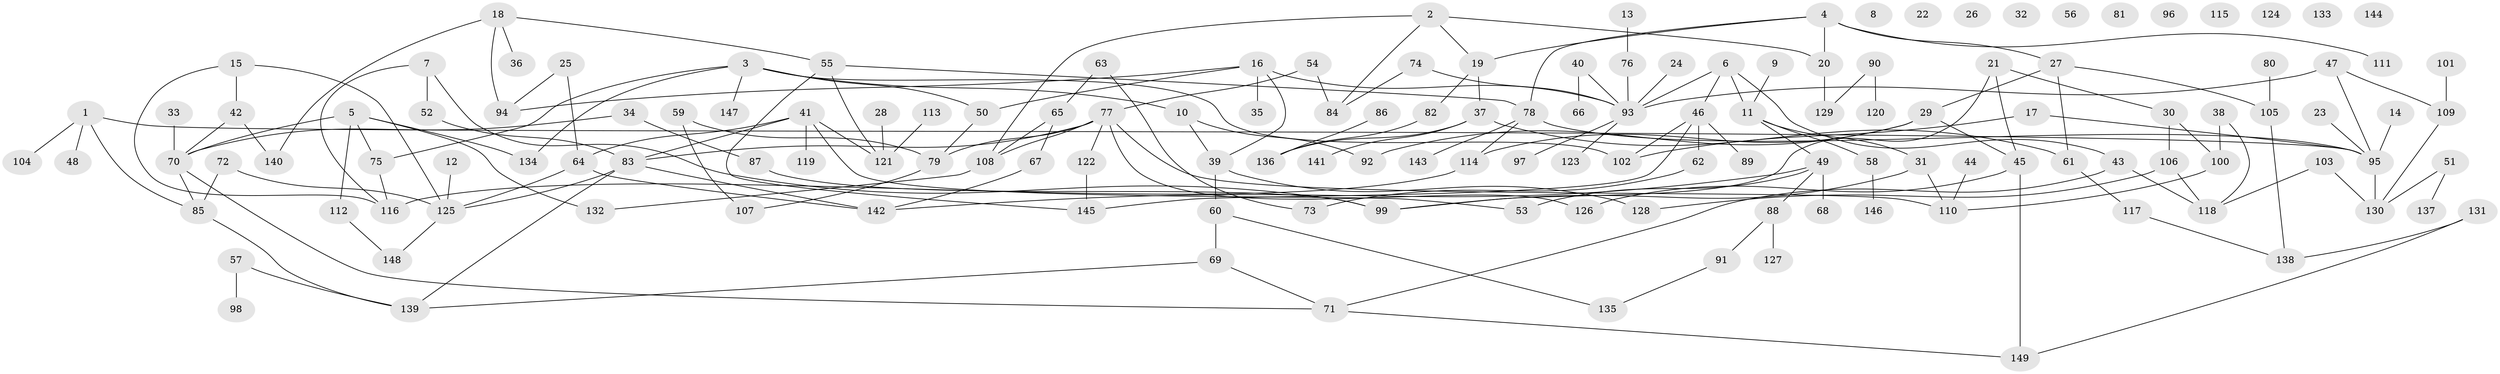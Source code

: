 // coarse degree distribution, {4: 0.16326530612244897, 3: 0.14285714285714285, 7: 0.061224489795918366, 8: 0.02040816326530612, 11: 0.02040816326530612, 2: 0.12244897959183673, 5: 0.1836734693877551, 6: 0.08163265306122448, 1: 0.20408163265306123}
// Generated by graph-tools (version 1.1) at 2025/35/03/04/25 23:35:52]
// undirected, 149 vertices, 189 edges
graph export_dot {
  node [color=gray90,style=filled];
  1;
  2;
  3;
  4;
  5;
  6;
  7;
  8;
  9;
  10;
  11;
  12;
  13;
  14;
  15;
  16;
  17;
  18;
  19;
  20;
  21;
  22;
  23;
  24;
  25;
  26;
  27;
  28;
  29;
  30;
  31;
  32;
  33;
  34;
  35;
  36;
  37;
  38;
  39;
  40;
  41;
  42;
  43;
  44;
  45;
  46;
  47;
  48;
  49;
  50;
  51;
  52;
  53;
  54;
  55;
  56;
  57;
  58;
  59;
  60;
  61;
  62;
  63;
  64;
  65;
  66;
  67;
  68;
  69;
  70;
  71;
  72;
  73;
  74;
  75;
  76;
  77;
  78;
  79;
  80;
  81;
  82;
  83;
  84;
  85;
  86;
  87;
  88;
  89;
  90;
  91;
  92;
  93;
  94;
  95;
  96;
  97;
  98;
  99;
  100;
  101;
  102;
  103;
  104;
  105;
  106;
  107;
  108;
  109;
  110;
  111;
  112;
  113;
  114;
  115;
  116;
  117;
  118;
  119;
  120;
  121;
  122;
  123;
  124;
  125;
  126;
  127;
  128;
  129;
  130;
  131;
  132;
  133;
  134;
  135;
  136;
  137;
  138;
  139;
  140;
  141;
  142;
  143;
  144;
  145;
  146;
  147;
  148;
  149;
  1 -- 48;
  1 -- 85;
  1 -- 95;
  1 -- 104;
  2 -- 19;
  2 -- 20;
  2 -- 84;
  2 -- 108;
  3 -- 10;
  3 -- 50;
  3 -- 75;
  3 -- 102;
  3 -- 134;
  3 -- 147;
  4 -- 19;
  4 -- 20;
  4 -- 27;
  4 -- 78;
  4 -- 111;
  5 -- 70;
  5 -- 75;
  5 -- 112;
  5 -- 132;
  5 -- 134;
  6 -- 11;
  6 -- 43;
  6 -- 46;
  6 -- 93;
  7 -- 52;
  7 -- 99;
  7 -- 116;
  9 -- 11;
  10 -- 39;
  10 -- 92;
  11 -- 31;
  11 -- 49;
  11 -- 58;
  12 -- 125;
  13 -- 76;
  14 -- 95;
  15 -- 42;
  15 -- 116;
  15 -- 125;
  16 -- 35;
  16 -- 39;
  16 -- 50;
  16 -- 93;
  16 -- 94;
  17 -- 95;
  17 -- 102;
  18 -- 36;
  18 -- 55;
  18 -- 94;
  18 -- 140;
  19 -- 37;
  19 -- 82;
  20 -- 129;
  21 -- 30;
  21 -- 45;
  21 -- 99;
  23 -- 95;
  24 -- 93;
  25 -- 64;
  25 -- 94;
  27 -- 29;
  27 -- 61;
  27 -- 105;
  28 -- 121;
  29 -- 45;
  29 -- 92;
  29 -- 114;
  30 -- 100;
  30 -- 106;
  31 -- 99;
  31 -- 110;
  33 -- 70;
  34 -- 70;
  34 -- 87;
  37 -- 61;
  37 -- 136;
  37 -- 141;
  38 -- 100;
  38 -- 118;
  39 -- 60;
  39 -- 128;
  40 -- 66;
  40 -- 93;
  41 -- 53;
  41 -- 64;
  41 -- 83;
  41 -- 119;
  41 -- 121;
  42 -- 70;
  42 -- 140;
  43 -- 71;
  43 -- 118;
  44 -- 110;
  45 -- 126;
  45 -- 149;
  46 -- 62;
  46 -- 89;
  46 -- 102;
  46 -- 145;
  47 -- 93;
  47 -- 95;
  47 -- 109;
  49 -- 53;
  49 -- 68;
  49 -- 88;
  49 -- 142;
  50 -- 79;
  51 -- 130;
  51 -- 137;
  52 -- 83;
  54 -- 77;
  54 -- 84;
  55 -- 78;
  55 -- 121;
  55 -- 145;
  57 -- 98;
  57 -- 139;
  58 -- 146;
  59 -- 79;
  59 -- 107;
  60 -- 69;
  60 -- 135;
  61 -- 117;
  62 -- 73;
  63 -- 65;
  63 -- 73;
  64 -- 125;
  64 -- 142;
  65 -- 67;
  65 -- 108;
  67 -- 142;
  69 -- 71;
  69 -- 139;
  70 -- 71;
  70 -- 85;
  71 -- 149;
  72 -- 85;
  72 -- 125;
  74 -- 84;
  74 -- 93;
  75 -- 116;
  76 -- 93;
  77 -- 79;
  77 -- 83;
  77 -- 108;
  77 -- 110;
  77 -- 122;
  77 -- 126;
  78 -- 95;
  78 -- 114;
  78 -- 143;
  79 -- 107;
  80 -- 105;
  82 -- 136;
  83 -- 125;
  83 -- 139;
  83 -- 142;
  85 -- 139;
  86 -- 136;
  87 -- 99;
  88 -- 91;
  88 -- 127;
  90 -- 120;
  90 -- 129;
  91 -- 135;
  93 -- 97;
  93 -- 123;
  95 -- 130;
  100 -- 110;
  101 -- 109;
  103 -- 118;
  103 -- 130;
  105 -- 138;
  106 -- 118;
  106 -- 128;
  108 -- 132;
  109 -- 130;
  112 -- 148;
  113 -- 121;
  114 -- 116;
  117 -- 138;
  122 -- 145;
  125 -- 148;
  131 -- 138;
  131 -- 149;
}
